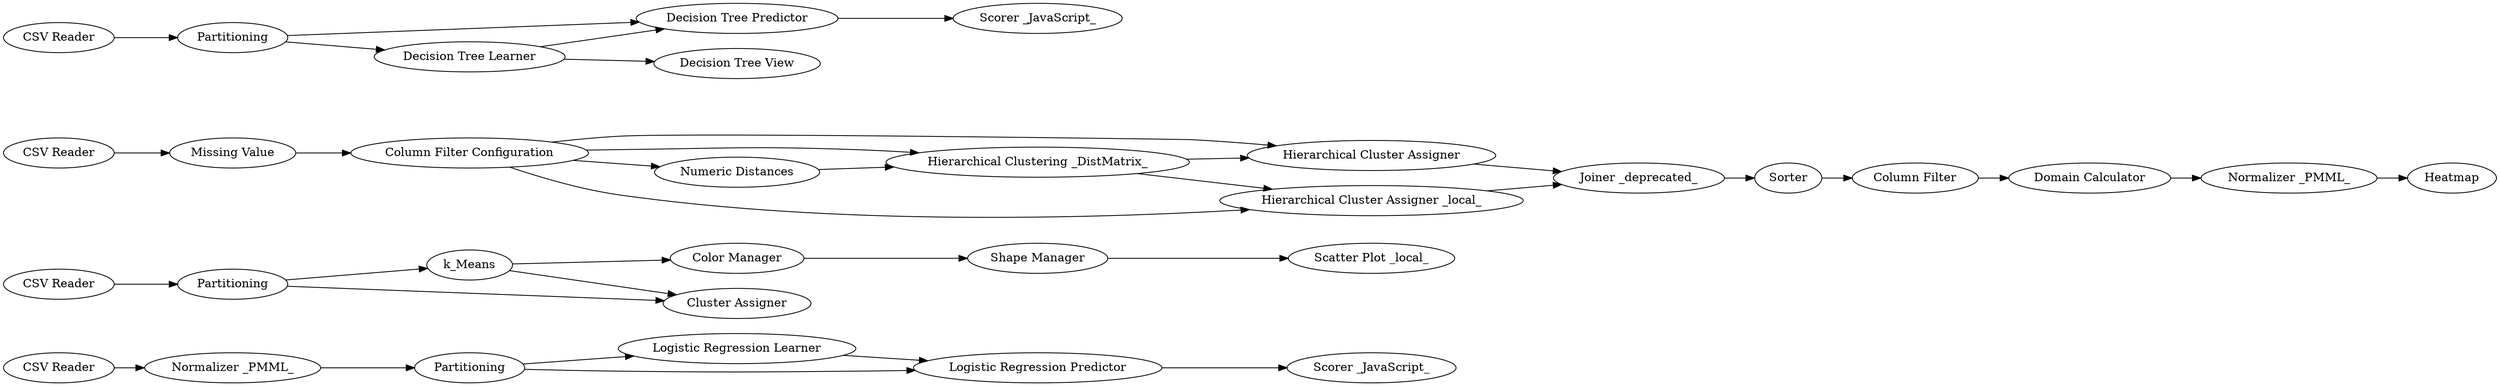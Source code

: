 digraph {
	"-3944444060960817560_296" [label="Logistic Regression Learner"]
	"-3944444060960817560_316" [label="Normalizer _PMML_"]
	"-3944444060960817560_5" [label="Scatter Plot _local_"]
	"-3944444060960817560_323" [label="CSV Reader"]
	"-3944444060960817560_18" [label="Hierarchical Cluster Assigner"]
	"-3944444060960817560_50" [label="CSV Reader"]
	"-3944444060960817560_49" [label="Normalizer _PMML_"]
	"-3944444060960817560_16" [label=Partitioning]
	"-3944444060960817560_30" [label="CSV Reader"]
	"-3944444060960817560_53" [label="Decision Tree Predictor"]
	"-3944444060960817560_17" [label="Hierarchical Clustering _DistMatrix_"]
	"-3944444060960817560_47" [label="CSV Reader"]
	"-3944444060960817560_24" [label=Sorter]
	"-3944444060960817560_54" [label="Decision Tree View"]
	"-3944444060960817560_29" [label="Scorer _JavaScript_"]
	"-3944444060960817560_6" [label=Partitioning]
	"-3944444060960817560_3" [label="Color Manager"]
	"-3944444060960817560_52" [label="Decision Tree Learner"]
	"-3944444060960817560_46" [label="Column Filter Configuration"]
	"-3944444060960817560_2" [label=k_Means]
	"-3944444060960817560_4" [label="Shape Manager"]
	"-3944444060960817560_19" [label="Numeric Distances"]
	"-3944444060960817560_48" [label="Missing Value"]
	"-3944444060960817560_324" [label="Scorer _JavaScript_"]
	"-3944444060960817560_294" [label=Partitioning]
	"-3944444060960817560_7" [label="Cluster Assigner"]
	"-3944444060960817560_43" [label="Hierarchical Cluster Assigner _local_"]
	"-3944444060960817560_44" [label="Joiner _deprecated_"]
	"-3944444060960817560_45" [label="Column Filter"]
	"-3944444060960817560_40" [label="Domain Calculator"]
	"-3944444060960817560_9" [label=Heatmap]
	"-3944444060960817560_322" [label="Logistic Regression Predictor"]
	"-3944444060960817560_2" -> "-3944444060960817560_7"
	"-3944444060960817560_2" -> "-3944444060960817560_3"
	"-3944444060960817560_4" -> "-3944444060960817560_5"
	"-3944444060960817560_294" -> "-3944444060960817560_296"
	"-3944444060960817560_294" -> "-3944444060960817560_322"
	"-3944444060960817560_46" -> "-3944444060960817560_19"
	"-3944444060960817560_3" -> "-3944444060960817560_4"
	"-3944444060960817560_6" -> "-3944444060960817560_2"
	"-3944444060960817560_323" -> "-3944444060960817560_316"
	"-3944444060960817560_296" -> "-3944444060960817560_322"
	"-3944444060960817560_52" -> "-3944444060960817560_53"
	"-3944444060960817560_316" -> "-3944444060960817560_294"
	"-3944444060960817560_49" -> "-3944444060960817560_9"
	"-3944444060960817560_6" -> "-3944444060960817560_7"
	"-3944444060960817560_47" -> "-3944444060960817560_48"
	"-3944444060960817560_52" -> "-3944444060960817560_54"
	"-3944444060960817560_40" -> "-3944444060960817560_49"
	"-3944444060960817560_322" -> "-3944444060960817560_324"
	"-3944444060960817560_24" -> "-3944444060960817560_45"
	"-3944444060960817560_16" -> "-3944444060960817560_53"
	"-3944444060960817560_43" -> "-3944444060960817560_44"
	"-3944444060960817560_30" -> "-3944444060960817560_16"
	"-3944444060960817560_46" -> "-3944444060960817560_18"
	"-3944444060960817560_16" -> "-3944444060960817560_52"
	"-3944444060960817560_44" -> "-3944444060960817560_24"
	"-3944444060960817560_46" -> "-3944444060960817560_43"
	"-3944444060960817560_19" -> "-3944444060960817560_17"
	"-3944444060960817560_48" -> "-3944444060960817560_46"
	"-3944444060960817560_53" -> "-3944444060960817560_29"
	"-3944444060960817560_18" -> "-3944444060960817560_44"
	"-3944444060960817560_45" -> "-3944444060960817560_40"
	"-3944444060960817560_46" -> "-3944444060960817560_17"
	"-3944444060960817560_50" -> "-3944444060960817560_6"
	"-3944444060960817560_17" -> "-3944444060960817560_18"
	"-3944444060960817560_17" -> "-3944444060960817560_43"
	rankdir=LR
}
